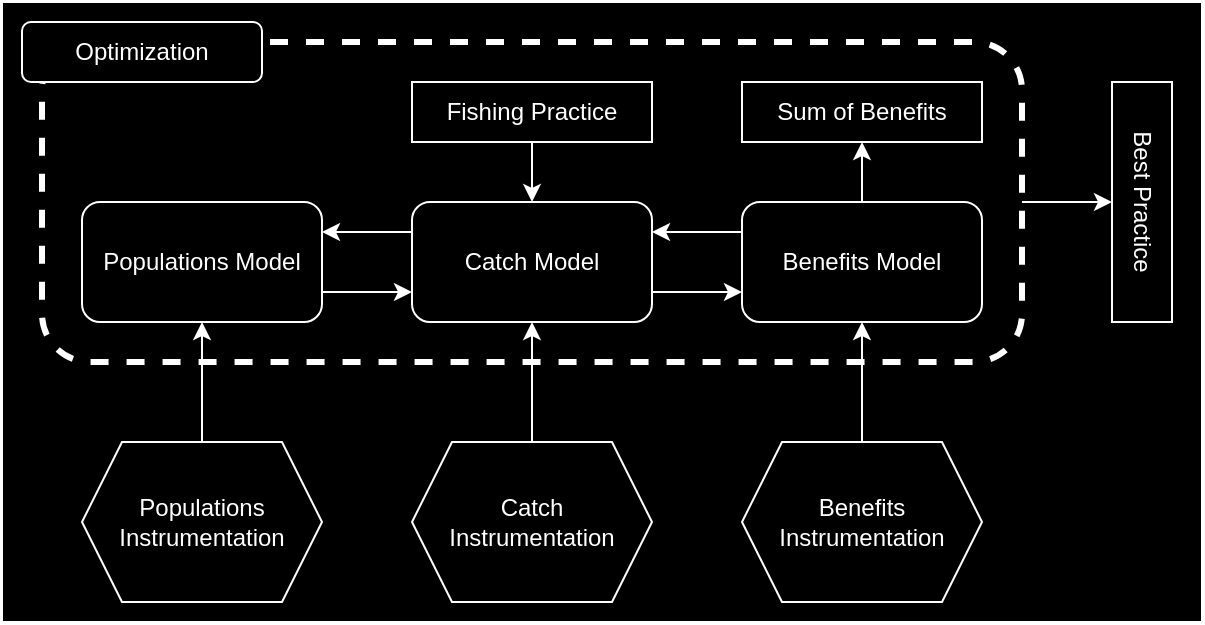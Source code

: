 <mxfile version="21.6.1" type="device">
  <diagram name="Page-1" id="DYyT_XVnbkJYflt7NfGm">
    <mxGraphModel dx="954" dy="727" grid="1" gridSize="10" guides="1" tooltips="1" connect="1" arrows="1" fold="1" page="1" pageScale="1" pageWidth="850" pageHeight="1100" math="0" shadow="0">
      <root>
        <mxCell id="0" />
        <mxCell id="1" parent="0" />
        <mxCell id="aB2I6dsLCeZQH1nJ0T_a-23" value="" style="rounded=0;whiteSpace=wrap;html=1;fillColor=#000000;strokeColor=#FFFFFF;fontColor=#FFFFFF;" vertex="1" parent="1">
          <mxGeometry x="160" y="180" width="600" height="310" as="geometry" />
        </mxCell>
        <mxCell id="aB2I6dsLCeZQH1nJ0T_a-22" style="edgeStyle=orthogonalEdgeStyle;rounded=0;orthogonalLoop=1;jettySize=auto;html=1;exitX=1;exitY=0.5;exitDx=0;exitDy=0;entryX=0.5;entryY=1;entryDx=0;entryDy=0;strokeColor=#FFFFFF;fontColor=#FFFFFF;" edge="1" parent="1" source="aB2I6dsLCeZQH1nJ0T_a-19" target="aB2I6dsLCeZQH1nJ0T_a-21">
          <mxGeometry relative="1" as="geometry" />
        </mxCell>
        <mxCell id="aB2I6dsLCeZQH1nJ0T_a-19" value="" style="rounded=1;whiteSpace=wrap;html=1;fillColor=none;strokeWidth=3;dashed=1;strokeColor=#FFFFFF;fontColor=#FFFFFF;" vertex="1" parent="1">
          <mxGeometry x="180" y="200" width="490" height="160" as="geometry" />
        </mxCell>
        <mxCell id="aB2I6dsLCeZQH1nJ0T_a-5" style="edgeStyle=orthogonalEdgeStyle;rounded=0;orthogonalLoop=1;jettySize=auto;html=1;exitX=1;exitY=0.75;exitDx=0;exitDy=0;entryX=0;entryY=0.75;entryDx=0;entryDy=0;strokeColor=#FFFFFF;fontColor=#FFFFFF;" edge="1" parent="1" source="aB2I6dsLCeZQH1nJ0T_a-1" target="aB2I6dsLCeZQH1nJ0T_a-2">
          <mxGeometry relative="1" as="geometry" />
        </mxCell>
        <mxCell id="aB2I6dsLCeZQH1nJ0T_a-1" value="Populations Model" style="rounded=1;whiteSpace=wrap;html=1;strokeColor=#FFFFFF;fontColor=#FFFFFF;fillColor=#000000;" vertex="1" parent="1">
          <mxGeometry x="200" y="280" width="120" height="60" as="geometry" />
        </mxCell>
        <mxCell id="aB2I6dsLCeZQH1nJ0T_a-6" style="edgeStyle=orthogonalEdgeStyle;rounded=0;orthogonalLoop=1;jettySize=auto;html=1;exitX=0;exitY=0.25;exitDx=0;exitDy=0;entryX=1;entryY=0.25;entryDx=0;entryDy=0;strokeColor=#FFFFFF;fontColor=#FFFFFF;" edge="1" parent="1" source="aB2I6dsLCeZQH1nJ0T_a-2" target="aB2I6dsLCeZQH1nJ0T_a-1">
          <mxGeometry relative="1" as="geometry" />
        </mxCell>
        <mxCell id="aB2I6dsLCeZQH1nJ0T_a-7" style="edgeStyle=orthogonalEdgeStyle;rounded=0;orthogonalLoop=1;jettySize=auto;html=1;exitX=1;exitY=0.75;exitDx=0;exitDy=0;entryX=0;entryY=0.75;entryDx=0;entryDy=0;strokeColor=#FFFFFF;fontColor=#FFFFFF;" edge="1" parent="1" source="aB2I6dsLCeZQH1nJ0T_a-2" target="aB2I6dsLCeZQH1nJ0T_a-3">
          <mxGeometry relative="1" as="geometry" />
        </mxCell>
        <mxCell id="aB2I6dsLCeZQH1nJ0T_a-2" value="Catch Model" style="rounded=1;whiteSpace=wrap;html=1;strokeColor=#FFFFFF;fontColor=#FFFFFF;fillColor=#000000;" vertex="1" parent="1">
          <mxGeometry x="365" y="280" width="120" height="60" as="geometry" />
        </mxCell>
        <mxCell id="aB2I6dsLCeZQH1nJ0T_a-8" style="edgeStyle=orthogonalEdgeStyle;rounded=0;orthogonalLoop=1;jettySize=auto;html=1;exitX=0;exitY=0.25;exitDx=0;exitDy=0;entryX=1;entryY=0.25;entryDx=0;entryDy=0;strokeColor=#FFFFFF;fontColor=#FFFFFF;" edge="1" parent="1" source="aB2I6dsLCeZQH1nJ0T_a-3" target="aB2I6dsLCeZQH1nJ0T_a-2">
          <mxGeometry relative="1" as="geometry" />
        </mxCell>
        <mxCell id="aB2I6dsLCeZQH1nJ0T_a-18" style="edgeStyle=orthogonalEdgeStyle;rounded=0;orthogonalLoop=1;jettySize=auto;html=1;exitX=0.5;exitY=0;exitDx=0;exitDy=0;entryX=0.5;entryY=1;entryDx=0;entryDy=0;strokeColor=#FFFFFF;fontColor=#FFFFFF;" edge="1" parent="1" source="aB2I6dsLCeZQH1nJ0T_a-3" target="aB2I6dsLCeZQH1nJ0T_a-17">
          <mxGeometry relative="1" as="geometry" />
        </mxCell>
        <mxCell id="aB2I6dsLCeZQH1nJ0T_a-3" value="Benefits Model" style="rounded=1;whiteSpace=wrap;html=1;strokeColor=#FFFFFF;fontColor=#FFFFFF;fillColor=#000000;" vertex="1" parent="1">
          <mxGeometry x="530" y="280" width="120" height="60" as="geometry" />
        </mxCell>
        <mxCell id="aB2I6dsLCeZQH1nJ0T_a-10" style="edgeStyle=orthogonalEdgeStyle;rounded=0;orthogonalLoop=1;jettySize=auto;html=1;exitX=0.5;exitY=1;exitDx=0;exitDy=0;strokeColor=#FFFFFF;fontColor=#FFFFFF;" edge="1" parent="1" source="aB2I6dsLCeZQH1nJ0T_a-9" target="aB2I6dsLCeZQH1nJ0T_a-2">
          <mxGeometry relative="1" as="geometry" />
        </mxCell>
        <mxCell id="aB2I6dsLCeZQH1nJ0T_a-9" value="Fishing Practice" style="rounded=0;whiteSpace=wrap;html=1;strokeColor=#FFFFFF;fontColor=#FFFFFF;fillColor=#000000;" vertex="1" parent="1">
          <mxGeometry x="365" y="220" width="120" height="30" as="geometry" />
        </mxCell>
        <mxCell id="aB2I6dsLCeZQH1nJ0T_a-16" style="edgeStyle=orthogonalEdgeStyle;rounded=0;orthogonalLoop=1;jettySize=auto;html=1;exitX=0.5;exitY=0;exitDx=0;exitDy=0;entryX=0.5;entryY=1;entryDx=0;entryDy=0;strokeColor=#FFFFFF;fontColor=#FFFFFF;" edge="1" parent="1" source="aB2I6dsLCeZQH1nJ0T_a-11" target="aB2I6dsLCeZQH1nJ0T_a-1">
          <mxGeometry relative="1" as="geometry" />
        </mxCell>
        <mxCell id="aB2I6dsLCeZQH1nJ0T_a-11" value="Populations&lt;br&gt;Instrumentation" style="shape=hexagon;perimeter=hexagonPerimeter2;whiteSpace=wrap;html=1;fixedSize=1;strokeColor=#FFFFFF;fontColor=#FFFFFF;fillColor=#000000;" vertex="1" parent="1">
          <mxGeometry x="200" y="400" width="120" height="80" as="geometry" />
        </mxCell>
        <mxCell id="aB2I6dsLCeZQH1nJ0T_a-14" style="edgeStyle=orthogonalEdgeStyle;rounded=0;orthogonalLoop=1;jettySize=auto;html=1;exitX=0.5;exitY=0;exitDx=0;exitDy=0;entryX=0.5;entryY=1;entryDx=0;entryDy=0;strokeColor=#FFFFFF;fontColor=#FFFFFF;" edge="1" parent="1" source="aB2I6dsLCeZQH1nJ0T_a-12" target="aB2I6dsLCeZQH1nJ0T_a-2">
          <mxGeometry relative="1" as="geometry" />
        </mxCell>
        <mxCell id="aB2I6dsLCeZQH1nJ0T_a-12" value="Catch &lt;br&gt;Instrumentation" style="shape=hexagon;perimeter=hexagonPerimeter2;whiteSpace=wrap;html=1;fixedSize=1;strokeColor=#FFFFFF;fontColor=#FFFFFF;fillColor=#000000;" vertex="1" parent="1">
          <mxGeometry x="365" y="400" width="120" height="80" as="geometry" />
        </mxCell>
        <mxCell id="aB2I6dsLCeZQH1nJ0T_a-15" style="edgeStyle=orthogonalEdgeStyle;rounded=0;orthogonalLoop=1;jettySize=auto;html=1;exitX=0.5;exitY=0;exitDx=0;exitDy=0;entryX=0.5;entryY=1;entryDx=0;entryDy=0;strokeColor=#FFFFFF;fontColor=#FFFFFF;" edge="1" parent="1" source="aB2I6dsLCeZQH1nJ0T_a-13" target="aB2I6dsLCeZQH1nJ0T_a-3">
          <mxGeometry relative="1" as="geometry" />
        </mxCell>
        <mxCell id="aB2I6dsLCeZQH1nJ0T_a-13" value="Benefits&lt;br&gt;Instrumentation" style="shape=hexagon;perimeter=hexagonPerimeter2;whiteSpace=wrap;html=1;fixedSize=1;strokeColor=#FFFFFF;fontColor=#FFFFFF;fillColor=#000000;" vertex="1" parent="1">
          <mxGeometry x="530" y="400" width="120" height="80" as="geometry" />
        </mxCell>
        <mxCell id="aB2I6dsLCeZQH1nJ0T_a-17" value="Sum of Benefits" style="rounded=0;whiteSpace=wrap;html=1;strokeColor=#FFFFFF;fontColor=#FFFFFF;fillColor=#000000;" vertex="1" parent="1">
          <mxGeometry x="530" y="220" width="120" height="30" as="geometry" />
        </mxCell>
        <mxCell id="aB2I6dsLCeZQH1nJ0T_a-20" value="Optimization" style="rounded=1;whiteSpace=wrap;html=1;strokeColor=#FFFFFF;fontColor=#FFFFFF;fillColor=#000000;" vertex="1" parent="1">
          <mxGeometry x="170" y="190" width="120" height="30" as="geometry" />
        </mxCell>
        <mxCell id="aB2I6dsLCeZQH1nJ0T_a-21" value="Best Practice" style="rounded=0;whiteSpace=wrap;html=1;rotation=90;strokeColor=#FFFFFF;fontColor=#FFFFFF;fillColor=#000000;" vertex="1" parent="1">
          <mxGeometry x="670" y="265" width="120" height="30" as="geometry" />
        </mxCell>
      </root>
    </mxGraphModel>
  </diagram>
</mxfile>
